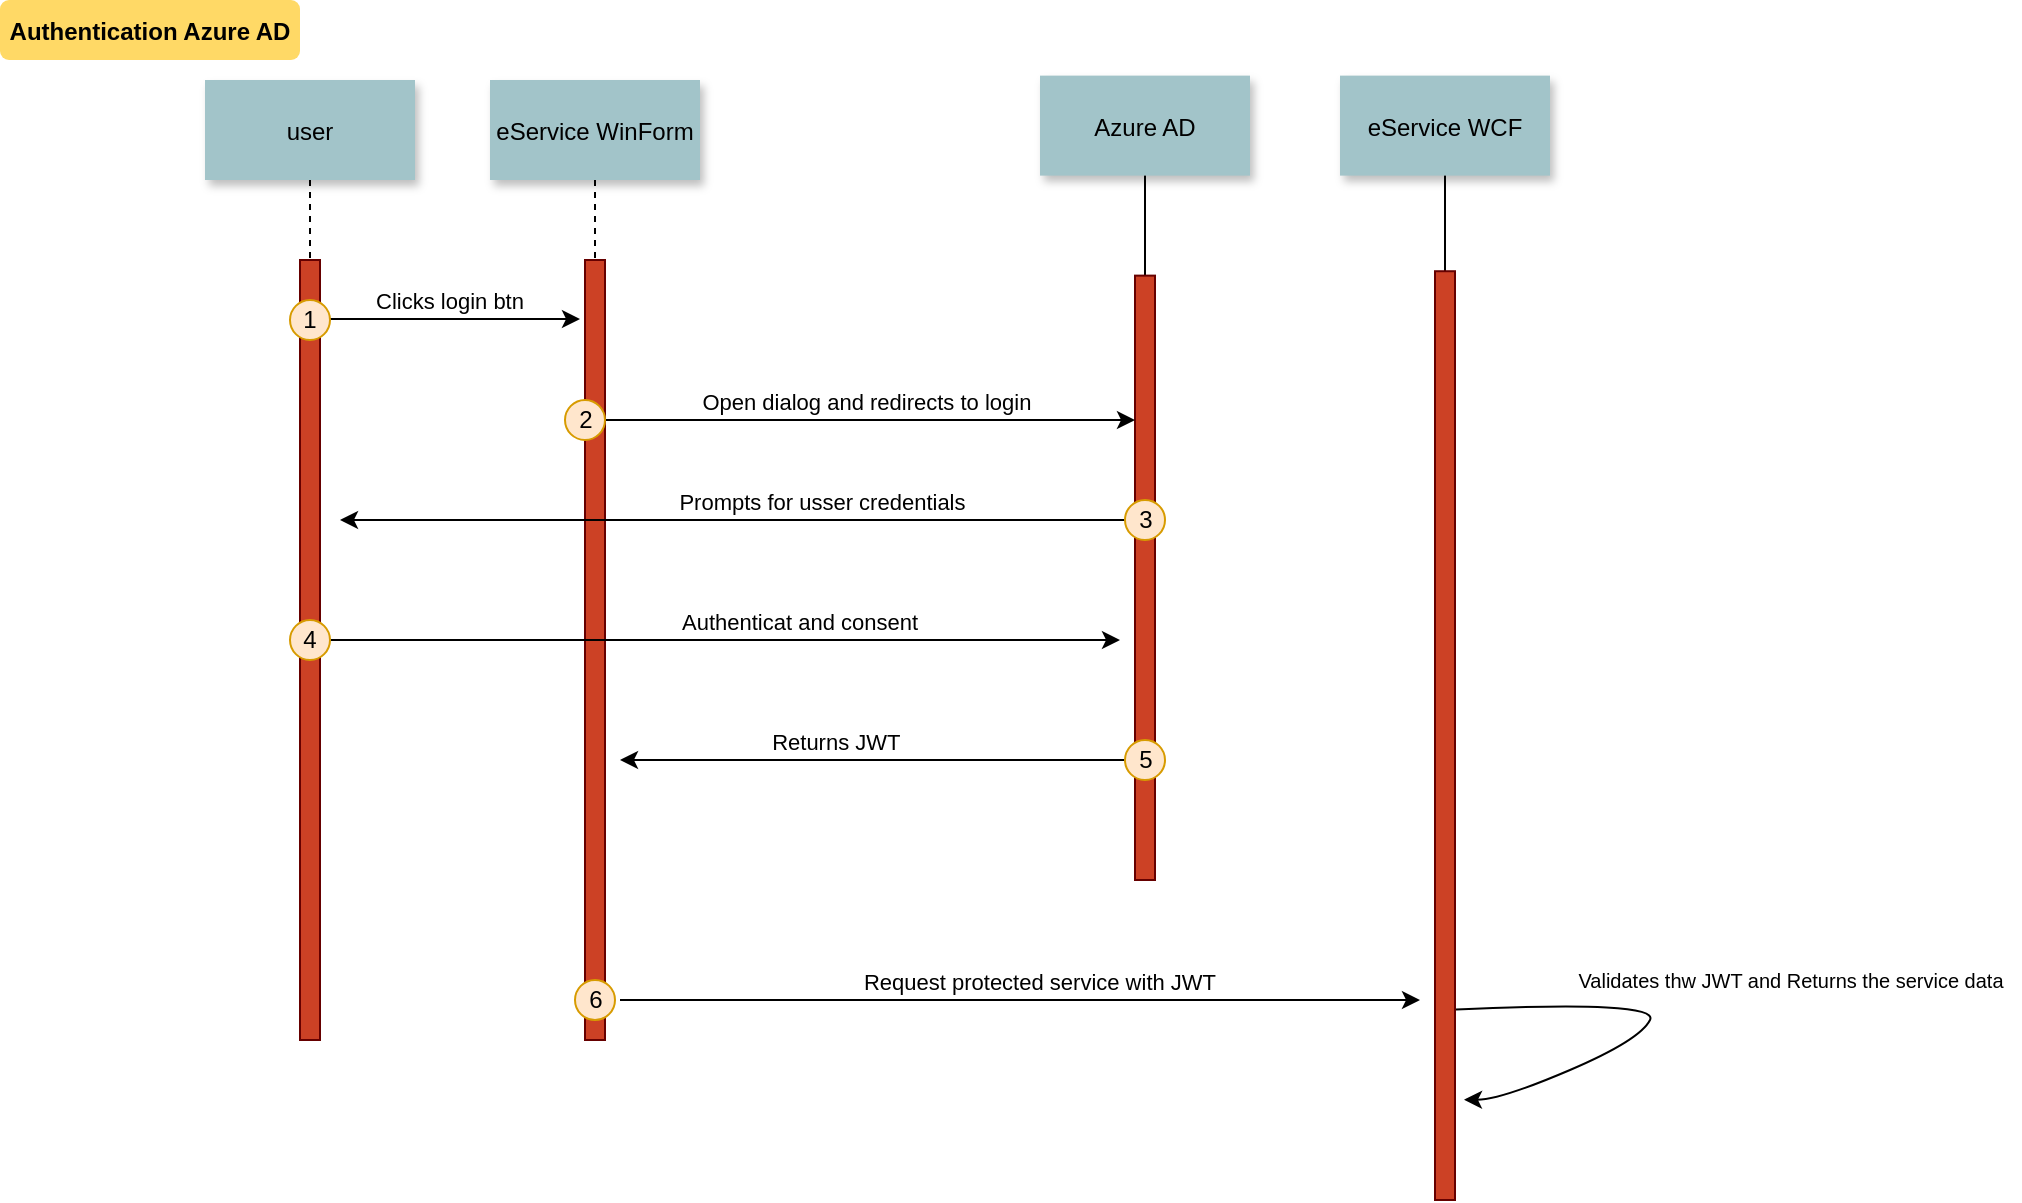 <mxfile version="12.4.2" type="device" pages="5"><diagram name="Page-1" id="9361dd3d-8414-5efd-6122-117bd74ce7a7"><mxGraphModel dx="1086" dy="816" grid="1" gridSize="10" guides="1" tooltips="1" connect="1" arrows="1" fold="1" page="0" pageScale="1.5" pageWidth="826" pageHeight="1169" background="#ffffff" math="0" shadow="0"><root><mxCell id="0"/><mxCell id="1" parent="0"/><mxCell id="2" value="" style="fillColor=#CC4125;strokeColor=#660000" parent="1" vertex="1"><mxGeometry x="200" y="150" width="10" height="390" as="geometry"/></mxCell><mxCell id="4" value="user" style="shadow=1;fillColor=#A2C4C9;strokeColor=none" parent="1" vertex="1"><mxGeometry x="152.5" y="60" width="105" height="50" as="geometry"/></mxCell><mxCell id="6" value="" style="fillColor=#CC4125;strokeColor=#660000" parent="1" vertex="1"><mxGeometry x="342.5" y="150" width="10" height="390" as="geometry"/></mxCell><mxCell id="7" value="eService WinForm" style="shadow=1;fillColor=#A2C4C9;strokeColor=none" parent="1" vertex="1"><mxGeometry x="295" y="60" width="105" height="50" as="geometry"/></mxCell><mxCell id="8" value="" style="edgeStyle=none;endArrow=none;dashed=1" parent="1" source="7" target="6" edge="1"><mxGeometry x="272.335" y="165" width="100" height="100" as="geometry"><mxPoint x="347.259" y="110" as="sourcePoint"/><mxPoint x="347.576" y="165" as="targetPoint"/></mxGeometry></mxCell><mxCell id="9" value="Clicks login btn" style="edgeStyle=none;verticalLabelPosition=top;verticalAlign=bottom" parent="1" edge="1"><mxGeometry x="220" y="92" width="100" height="100" as="geometry"><mxPoint x="210" y="179.5" as="sourcePoint"/><mxPoint x="340" y="179.5" as="targetPoint"/></mxGeometry></mxCell><mxCell id="15" value="Azure AD" style="shadow=1;fillColor=#A2C4C9;strokeColor=none" parent="1" vertex="1"><mxGeometry x="570.004" y="57.81" width="105" height="50" as="geometry"/></mxCell><mxCell id="16" value="" style="edgeStyle=none;endArrow=none" parent="1" source="15" target="17" edge="1"><mxGeometry x="544.763" y="267.81" width="100" height="100" as="geometry"><mxPoint x="622.263" y="217.81" as="sourcePoint"/><mxPoint x="622.263" y="237.81" as="targetPoint"/></mxGeometry></mxCell><mxCell id="17" value="" style="fillColor=#CC4125;strokeColor=#660000" parent="1" vertex="1"><mxGeometry x="617.5" y="157.81" width="10" height="302.19" as="geometry"/></mxCell><mxCell id="19" value="Open dialog and redirects to login " style="edgeStyle=elbowEdgeStyle;elbow=vertical;verticalLabelPosition=top;verticalAlign=bottom" parent="1" source="6" target="17" edge="1"><mxGeometry x="350" y="290" width="100" height="100" as="geometry"><mxPoint x="350" y="390" as="sourcePoint"/><mxPoint x="450" y="290" as="targetPoint"/><Array as="points"><mxPoint x="485" y="230"/></Array></mxGeometry></mxCell><mxCell id="33" value="" style="edgeStyle=elbowEdgeStyle;elbow=horizontal;endArrow=none;dashed=1" parent="1" source="4" target="2" edge="1"><mxGeometry x="230.0" y="310" width="100" height="100" as="geometry"><mxPoint x="230.0" y="410" as="sourcePoint"/><mxPoint x="330" y="310" as="targetPoint"/></mxGeometry></mxCell><mxCell id="43" value="Prompts for usser credentials" style="edgeStyle=elbowEdgeStyle;elbow=vertical;dashed=0;verticalLabelPosition=top;verticalAlign=bottom;align=right" parent="1" source="17" edge="1"><mxGeometry width="100" height="100" as="geometry"><mxPoint x="500" y="310" as="sourcePoint"/><mxPoint x="220" y="280" as="targetPoint"/><Array as="points"/><mxPoint x="116" as="offset"/></mxGeometry></mxCell><mxCell id="71" value="Authentication Azure AD" style="rounded=1;fontStyle=1;fillColor=#FFD966;strokeColor=none" parent="1" vertex="1"><mxGeometry x="50" y="20" width="150" height="30" as="geometry"/></mxCell><mxCell id="FuKfBd9sNvj88OTiVX8R-89" value="eService WCF" style="shadow=1;fillColor=#A2C4C9;strokeColor=none" parent="1" vertex="1"><mxGeometry x="720.004" y="57.81" width="105" height="50" as="geometry"/></mxCell><mxCell id="FuKfBd9sNvj88OTiVX8R-90" value="" style="edgeStyle=none;endArrow=none" parent="1" source="FuKfBd9sNvj88OTiVX8R-89" target="FuKfBd9sNvj88OTiVX8R-91" edge="1"><mxGeometry x="694.763" y="265.61" width="100" height="100" as="geometry"><mxPoint x="772.263" y="215.61" as="sourcePoint"/><mxPoint x="772.263" y="235.61" as="targetPoint"/></mxGeometry></mxCell><mxCell id="FuKfBd9sNvj88OTiVX8R-91" value="" style="fillColor=#CC4125;strokeColor=#660000" parent="1" vertex="1"><mxGeometry x="767.5" y="155.61" width="10" height="464.39" as="geometry"/></mxCell><mxCell id="FuKfBd9sNvj88OTiVX8R-93" value="Authenticat and consent" style="edgeStyle=none;verticalLabelPosition=top;verticalAlign=bottom" parent="1" edge="1"><mxGeometry width="100" height="100" as="geometry"><mxPoint x="210" y="340" as="sourcePoint"/><mxPoint x="610" y="340" as="targetPoint"/><mxPoint x="40" as="offset"/></mxGeometry></mxCell><mxCell id="FuKfBd9sNvj88OTiVX8R-94" value="Returns JWT" style="edgeStyle=elbowEdgeStyle;elbow=vertical;dashed=0;verticalLabelPosition=top;verticalAlign=bottom;align=right" parent="1" source="FuKfBd9sNvj88OTiVX8R-101" edge="1"><mxGeometry width="100" height="100" as="geometry"><mxPoint x="627.5" y="400" as="sourcePoint"/><mxPoint x="360" y="400" as="targetPoint"/><Array as="points"/><mxPoint x="16" as="offset"/></mxGeometry></mxCell><mxCell id="FuKfBd9sNvj88OTiVX8R-96" value="1" style="ellipse;whiteSpace=wrap;html=1;fillColor=#ffe6cc;strokeColor=#d79b00;" parent="1" vertex="1"><mxGeometry x="195" y="170" width="20" height="20" as="geometry"/></mxCell><mxCell id="FuKfBd9sNvj88OTiVX8R-98" value="2" style="ellipse;whiteSpace=wrap;html=1;fillColor=#ffe6cc;strokeColor=#d79b00;" parent="1" vertex="1"><mxGeometry x="332.5" y="220" width="20" height="20" as="geometry"/></mxCell><mxCell id="FuKfBd9sNvj88OTiVX8R-99" value="3" style="ellipse;whiteSpace=wrap;html=1;fillColor=#ffe6cc;strokeColor=#d79b00;" parent="1" vertex="1"><mxGeometry x="612.5" y="270" width="20" height="20" as="geometry"/></mxCell><mxCell id="FuKfBd9sNvj88OTiVX8R-100" value="4" style="ellipse;whiteSpace=wrap;html=1;fillColor=#ffe6cc;strokeColor=#d79b00;" parent="1" vertex="1"><mxGeometry x="195" y="330" width="20" height="20" as="geometry"/></mxCell><mxCell id="FuKfBd9sNvj88OTiVX8R-101" value="5" style="ellipse;whiteSpace=wrap;html=1;fillColor=#ffe6cc;strokeColor=#d79b00;" parent="1" vertex="1"><mxGeometry x="612.5" y="390" width="20" height="20" as="geometry"/></mxCell><mxCell id="FuKfBd9sNvj88OTiVX8R-103" value="Request protected service with JWT" style="edgeStyle=none;verticalLabelPosition=top;verticalAlign=bottom" parent="1" edge="1"><mxGeometry width="100" height="100" as="geometry"><mxPoint x="360" y="520" as="sourcePoint"/><mxPoint x="760" y="520" as="targetPoint"/><mxPoint x="10" as="offset"/></mxGeometry></mxCell><mxCell id="FuKfBd9sNvj88OTiVX8R-104" value="6" style="ellipse;whiteSpace=wrap;html=1;fillColor=#ffe6cc;strokeColor=#d79b00;" parent="1" vertex="1"><mxGeometry x="337.5" y="510" width="20" height="20" as="geometry"/></mxCell><mxCell id="Hyo9OjPMsN48pHjsdMp_-71" value="" style="curved=1;endArrow=classic;html=1;entryX=1.45;entryY=0.892;entryDx=0;entryDy=0;entryPerimeter=0;exitX=1.05;exitY=0.795;exitDx=0;exitDy=0;exitPerimeter=0;" parent="1" source="FuKfBd9sNvj88OTiVX8R-91" target="FuKfBd9sNvj88OTiVX8R-91" edge="1"><mxGeometry width="50" height="50" relative="1" as="geometry"><mxPoint x="820" y="430" as="sourcePoint"/><mxPoint x="800" y="480" as="targetPoint"/><Array as="points"><mxPoint x="880" y="520"/><mxPoint x="870" y="540"/><mxPoint x="800" y="570"/></Array></mxGeometry></mxCell><mxCell id="Hyo9OjPMsN48pHjsdMp_-72" value="Validates thw JWT and Returns the service data" style="text;html=1;align=center;verticalAlign=middle;resizable=0;points=[];;autosize=1;fontSize=10;" parent="1" vertex="1"><mxGeometry x="830" y="500" width="230" height="20" as="geometry"/></mxCell></root></mxGraphModel></diagram><diagram id="MNCTpcxXxD2Oq_zzwM3A" name="Offline"><mxGraphModel dx="1086" dy="816" grid="1" gridSize="10" guides="1" tooltips="1" connect="1" arrows="1" fold="1" page="1" pageScale="1" pageWidth="850" pageHeight="1100" math="0" shadow="0"><root><mxCell id="1dHyp4B-4BdCferVSFUg-0"/><mxCell id="1dHyp4B-4BdCferVSFUg-1" parent="1dHyp4B-4BdCferVSFUg-0"/><mxCell id="RF3yQQnfj5Xc2kM60Ahy-0" value="" style="fillColor=#CC4125;strokeColor=#660000" parent="1dHyp4B-4BdCferVSFUg-1" vertex="1"><mxGeometry x="87.5" y="290.01" width="10" height="459.99" as="geometry"/></mxCell><mxCell id="RF3yQQnfj5Xc2kM60Ahy-1" value="user" style="shadow=1;fillColor=#A2C4C9;strokeColor=none" parent="1dHyp4B-4BdCferVSFUg-1" vertex="1"><mxGeometry x="40" y="200.01" width="105" height="50" as="geometry"/></mxCell><mxCell id="RF3yQQnfj5Xc2kM60Ahy-2" value="" style="fillColor=#CC4125;strokeColor=#660000" parent="1dHyp4B-4BdCferVSFUg-1" vertex="1"><mxGeometry x="547.5" y="291.1" width="10" height="468.9" as="geometry"/></mxCell><mxCell id="RF3yQQnfj5Xc2kM60Ahy-3" value="eService WinForm" style="shadow=1;fillColor=#A2C4C9;strokeColor=none" parent="1dHyp4B-4BdCferVSFUg-1" vertex="1"><mxGeometry x="500" y="201.1" width="105" height="50" as="geometry"/></mxCell><mxCell id="RF3yQQnfj5Xc2kM60Ahy-4" value="" style="edgeStyle=none;endArrow=none;dashed=1" parent="1dHyp4B-4BdCferVSFUg-1" source="RF3yQQnfj5Xc2kM60Ahy-3" target="RF3yQQnfj5Xc2kM60Ahy-2" edge="1"><mxGeometry x="477.335" y="306.1" width="100" height="100" as="geometry"><mxPoint x="552.259" y="251.1" as="sourcePoint"/><mxPoint x="552.576" y="306.1" as="targetPoint"/></mxGeometry></mxCell><mxCell id="RF3yQQnfj5Xc2kM60Ahy-5" value="Login with domain user" style="edgeStyle=none;verticalLabelPosition=top;verticalAlign=bottom;entryX=0.5;entryY=0.028;entryDx=0;entryDy=0;entryPerimeter=0;" parent="1dHyp4B-4BdCferVSFUg-1" target="RF3yQQnfj5Xc2kM60Ahy-29" edge="1"><mxGeometry x="107.5" y="232.01" width="100" height="100" as="geometry"><mxPoint x="97.5" y="319.51" as="sourcePoint"/><mxPoint x="227.5" y="319.51" as="targetPoint"/></mxGeometry></mxCell><mxCell id="RF3yQQnfj5Xc2kM60Ahy-6" value="Azure AD" style="shadow=1;fillColor=#A2C4C9;strokeColor=none" parent="1dHyp4B-4BdCferVSFUg-1" vertex="1"><mxGeometry x="860.004" y="201.11" width="105" height="50" as="geometry"/></mxCell><mxCell id="RF3yQQnfj5Xc2kM60Ahy-7" value="" style="edgeStyle=none;endArrow=none" parent="1dHyp4B-4BdCferVSFUg-1" source="RF3yQQnfj5Xc2kM60Ahy-6" target="RF3yQQnfj5Xc2kM60Ahy-8" edge="1"><mxGeometry x="834.763" y="411.11" width="100" height="100" as="geometry"><mxPoint x="912.263" y="361.11" as="sourcePoint"/><mxPoint x="912.263" y="381.11" as="targetPoint"/></mxGeometry></mxCell><mxCell id="RF3yQQnfj5Xc2kM60Ahy-8" value="" style="fillColor=#CC4125;strokeColor=#660000" parent="1dHyp4B-4BdCferVSFUg-1" vertex="1"><mxGeometry x="907.5" y="301.11" width="10" height="302.19" as="geometry"/></mxCell><mxCell id="RF3yQQnfj5Xc2kM60Ahy-10" value="" style="edgeStyle=elbowEdgeStyle;elbow=horizontal;endArrow=none;dashed=1" parent="1dHyp4B-4BdCferVSFUg-1" source="RF3yQQnfj5Xc2kM60Ahy-1" target="RF3yQQnfj5Xc2kM60Ahy-0" edge="1"><mxGeometry x="117.5" y="450.01" width="100" height="100" as="geometry"><mxPoint x="117.5" y="550.01" as="sourcePoint"/><mxPoint x="217.5" y="450.01" as="targetPoint"/></mxGeometry></mxCell><mxCell id="RF3yQQnfj5Xc2kM60Ahy-12" value="Authentication Azure AD" style="rounded=1;fontStyle=1;fillColor=#FFD966;strokeColor=none" parent="1dHyp4B-4BdCferVSFUg-1" vertex="1"><mxGeometry x="370" y="90" width="150" height="30" as="geometry"/></mxCell><mxCell id="RF3yQQnfj5Xc2kM60Ahy-13" value="eService WCF" style="shadow=1;fillColor=#A2C4C9;strokeColor=none" parent="1dHyp4B-4BdCferVSFUg-1" vertex="1"><mxGeometry x="686.504" y="200.01" width="105" height="50" as="geometry"/></mxCell><mxCell id="RF3yQQnfj5Xc2kM60Ahy-14" value="" style="edgeStyle=none;endArrow=none" parent="1dHyp4B-4BdCferVSFUg-1" source="RF3yQQnfj5Xc2kM60Ahy-13" target="RF3yQQnfj5Xc2kM60Ahy-15" edge="1"><mxGeometry x="661.263" y="407.81" width="100" height="100" as="geometry"><mxPoint x="738.763" y="357.81" as="sourcePoint"/><mxPoint x="738.763" y="377.81" as="targetPoint"/></mxGeometry></mxCell><mxCell id="RF3yQQnfj5Xc2kM60Ahy-15" value="" style="fillColor=#CC4125;strokeColor=#660000" parent="1dHyp4B-4BdCferVSFUg-1" vertex="1"><mxGeometry x="734" y="297.81" width="10" height="462.19" as="geometry"/></mxCell><mxCell id="RF3yQQnfj5Xc2kM60Ahy-16" value="Open " style="edgeStyle=none;verticalLabelPosition=top;verticalAlign=bottom;" parent="1dHyp4B-4BdCferVSFUg-1" edge="1"><mxGeometry x="-112.5" y="109.51" width="100" height="100" as="geometry"><mxPoint x="97.5" y="449.51" as="sourcePoint"/><mxPoint x="540" y="450" as="targetPoint"/><mxPoint x="40" as="offset"/></mxGeometry></mxCell><mxCell id="RF3yQQnfj5Xc2kM60Ahy-17" value="Authenticated" style="edgeStyle=elbowEdgeStyle;elbow=vertical;dashed=0;verticalLabelPosition=top;verticalAlign=bottom;align=right;exitX=0.05;exitY=0.976;exitDx=0;exitDy=0;exitPerimeter=0;" parent="1dHyp4B-4BdCferVSFUg-1" source="RF3yQQnfj5Xc2kM60Ahy-8" target="RF3yQQnfj5Xc2kM60Ahy-15" edge="1"><mxGeometry x="20" y="340.1" width="100" height="100" as="geometry"><mxPoint x="632.501" y="740" as="sourcePoint"/><mxPoint x="380" y="740.1" as="targetPoint"/><Array as="points"/><mxPoint x="16" as="offset"/></mxGeometry></mxCell><mxCell id="RF3yQQnfj5Xc2kM60Ahy-23" value="Call WCF Service" style="edgeStyle=none;verticalLabelPosition=top;verticalAlign=bottom;entryX=0.1;entryY=0.567;entryDx=0;entryDy=0;entryPerimeter=0;" parent="1dHyp4B-4BdCferVSFUg-1" target="RF3yQQnfj5Xc2kM60Ahy-15" edge="1"><mxGeometry x="197.5" y="40" width="100" height="100" as="geometry"><mxPoint x="557.5" y="560" as="sourcePoint"/><mxPoint x="720" y="560" as="targetPoint"/><mxPoint x="10" as="offset"/></mxGeometry></mxCell><mxCell id="RF3yQQnfj5Xc2kM60Ahy-28" value="Domain Computer&#10;(Win 10) " style="shadow=1;fillColor=#A2C4C9;strokeColor=none" parent="1dHyp4B-4BdCferVSFUg-1" vertex="1"><mxGeometry x="207.5" y="201.11" width="105" height="50" as="geometry"/></mxCell><mxCell id="RF3yQQnfj5Xc2kM60Ahy-29" value="" style="fillColor=#CC4125;strokeColor=#660000" parent="1dHyp4B-4BdCferVSFUg-1" vertex="1"><mxGeometry x="257.5" y="310.01" width="10" height="439.99" as="geometry"/></mxCell><mxCell id="RF3yQQnfj5Xc2kM60Ahy-30" value="" style="edgeStyle=none;endArrow=none;dashed=1;exitX=0.5;exitY=1;exitDx=0;exitDy=0;entryX=0.25;entryY=0;entryDx=0;entryDy=0;" parent="1dHyp4B-4BdCferVSFUg-1" source="RF3yQQnfj5Xc2kM60Ahy-28" target="RF3yQQnfj5Xc2kM60Ahy-29" edge="1"><mxGeometry x="394.835" y="316.11" width="100" height="100" as="geometry"><mxPoint x="367.5" y="261.01" as="sourcePoint"/><mxPoint x="470" y="301.11" as="targetPoint"/></mxGeometry></mxCell><mxCell id="RF3yQQnfj5Xc2kM60Ahy-32" value="" style="endArrow=none;html=1;entryX=0.44;entryY=1;entryDx=0;entryDy=0;entryPerimeter=0;exitX=0.75;exitY=0;exitDx=0;exitDy=0;" parent="1dHyp4B-4BdCferVSFUg-1" source="RF3yQQnfj5Xc2kM60Ahy-28" target="RF3yQQnfj5Xc2kM60Ahy-12" edge="1"><mxGeometry width="50" height="50" relative="1" as="geometry"><mxPoint x="360" y="230" as="sourcePoint"/><mxPoint x="410" y="180" as="targetPoint"/></mxGeometry></mxCell><mxCell id="RF3yQQnfj5Xc2kM60Ahy-34" value="&lt;font color=&quot;#ff0000&quot; size=&quot;1&quot;&gt;&lt;b style=&quot;font-size: 22px&quot;&gt;X&lt;/b&gt;&lt;/font&gt;" style="text;html=1;align=center;verticalAlign=middle;resizable=0;points=[];;labelBackgroundColor=#ffffff;" parent="RF3yQQnfj5Xc2kM60Ahy-32" vertex="1" connectable="0"><mxGeometry x="0.28" relative="1" as="geometry"><mxPoint as="offset"/></mxGeometry></mxCell><mxCell id="RF3yQQnfj5Xc2kM60Ahy-35" value="" style="curved=1;endArrow=classic;html=1;entryX=1.45;entryY=0.892;entryDx=0;entryDy=0;entryPerimeter=0;exitX=1.05;exitY=0.795;exitDx=0;exitDy=0;exitPerimeter=0;" parent="1dHyp4B-4BdCferVSFUg-1" edge="1"><mxGeometry width="50" height="50" relative="1" as="geometry"><mxPoint x="264" y="335.9" as="sourcePoint"/><mxPoint x="268" y="380.946" as="targetPoint"/><Array as="points"><mxPoint x="366" y="331.1"/><mxPoint x="356" y="351.1"/><mxPoint x="286" y="381.1"/></Array></mxGeometry></mxCell><mxCell id="RF3yQQnfj5Xc2kM60Ahy-36" value="Authenticate wth cache" style="text;html=1;align=center;verticalAlign=middle;resizable=0;points=[];;labelBackgroundColor=#ffffff;" parent="RF3yQQnfj5Xc2kM60Ahy-35" vertex="1" connectable="0"><mxGeometry x="0.335" y="-1" relative="1" as="geometry"><mxPoint as="offset"/></mxGeometry></mxCell><mxCell id="RF3yQQnfj5Xc2kM60Ahy-37" value="Authenticated" style="edgeStyle=elbowEdgeStyle;elbow=vertical;dashed=0;verticalLabelPosition=top;verticalAlign=bottom;align=right" parent="1dHyp4B-4BdCferVSFUg-1" edge="1"><mxGeometry width="100" height="100" as="geometry"><mxPoint x="250" y="390" as="sourcePoint"/><mxPoint x="97.5" y="390" as="targetPoint"/><Array as="points"/><mxPoint x="46" as="offset"/></mxGeometry></mxCell><mxCell id="RF3yQQnfj5Xc2kM60Ahy-38" value="Windows Integreted Authentication" style="edgeStyle=elbowEdgeStyle;elbow=vertical;dashed=0;verticalLabelPosition=top;verticalAlign=bottom;align=right;" parent="1dHyp4B-4BdCferVSFUg-1" source="RF3yQQnfj5Xc2kM60Ahy-2" edge="1"><mxGeometry x="200" y="88.4" width="100" height="100" as="geometry"><mxPoint x="527.5" y="478" as="sourcePoint"/><mxPoint x="267.5" y="478" as="targetPoint"/><Array as="points"/><mxPoint x="46" as="offset"/></mxGeometry></mxCell><mxCell id="RF3yQQnfj5Xc2kM60Ahy-39" value="Authenticated" style="edgeStyle=elbowEdgeStyle;elbow=vertical;dashed=0;verticalLabelPosition=top;verticalAlign=bottom;align=right" parent="1dHyp4B-4BdCferVSFUg-1" edge="1"><mxGeometry x="20" y="116" width="100" height="100" as="geometry"><mxPoint x="270" y="506" as="sourcePoint"/><mxPoint x="547.5" y="506" as="targetPoint"/><Array as="points"/><mxPoint x="46" as="offset"/></mxGeometry></mxCell><mxCell id="RF3yQQnfj5Xc2kM60Ahy-41" value="Send Job to Server" style="edgeStyle=elbowEdgeStyle;elbow=vertical;dashed=0;verticalLabelPosition=top;verticalAlign=bottom;align=right" parent="1dHyp4B-4BdCferVSFUg-1" edge="1"><mxGeometry x="-152.5" y="150.6" width="100" height="100" as="geometry"><mxPoint x="97.5" y="540.6" as="sourcePoint"/><mxPoint x="540" y="541" as="targetPoint"/><Array as="points"/><mxPoint x="46" as="offset"/></mxGeometry></mxCell><mxCell id="RF3yQQnfj5Xc2kM60Ahy-42" value="(What can we pass to WCF&lt;br&gt;&amp;nbsp;for authentication?)" style="text;html=1;resizable=0;autosize=1;align=center;verticalAlign=middle;points=[];fillColor=none;strokeColor=none;rounded=0;" parent="1dHyp4B-4BdCferVSFUg-1" vertex="1"><mxGeometry x="557.5" y="573.3" width="160" height="30" as="geometry"/></mxCell><mxCell id="RF3yQQnfj5Xc2kM60Ahy-43" value="Call WCF Service" style="edgeStyle=none;verticalLabelPosition=top;verticalAlign=bottom;entryX=-0.35;entryY=0.896;entryDx=0;entryDy=0;entryPerimeter=0;" parent="1dHyp4B-4BdCferVSFUg-1" target="RF3yQQnfj5Xc2kM60Ahy-8" edge="1"><mxGeometry x="207.5" y="50" width="100" height="100" as="geometry"><mxPoint x="750" y="572" as="sourcePoint"/><mxPoint x="745" y="571.119" as="targetPoint"/><mxPoint x="10" as="offset"/></mxGeometry></mxCell><mxCell id="RF3yQQnfj5Xc2kM60Ahy-44" value="" style="curved=1;endArrow=classic;html=1;entryX=1.45;entryY=0.892;entryDx=0;entryDy=0;entryPerimeter=0;exitX=1.05;exitY=0.795;exitDx=0;exitDy=0;exitPerimeter=0;" parent="1dHyp4B-4BdCferVSFUg-1" edge="1"><mxGeometry width="50" height="50" relative="1" as="geometry"><mxPoint x="744" y="634.81" as="sourcePoint"/><mxPoint x="748" y="679.856" as="targetPoint"/><Array as="points"><mxPoint x="846" y="630.01"/><mxPoint x="836" y="650.01"/><mxPoint x="766" y="680.01"/></Array></mxGeometry></mxCell><mxCell id="RF3yQQnfj5Xc2kM60Ahy-45" value="Execute Service" style="text;html=1;align=center;verticalAlign=middle;resizable=0;points=[];;labelBackgroundColor=#ffffff;" parent="RF3yQQnfj5Xc2kM60Ahy-44" vertex="1" connectable="0"><mxGeometry x="0.335" y="-1" relative="1" as="geometry"><mxPoint as="offset"/></mxGeometry></mxCell><mxCell id="RF3yQQnfj5Xc2kM60Ahy-46" value="Return" style="edgeStyle=elbowEdgeStyle;elbow=vertical;dashed=0;verticalLabelPosition=top;verticalAlign=bottom;align=right;exitX=0.05;exitY=0.976;exitDx=0;exitDy=0;exitPerimeter=0;" parent="1dHyp4B-4BdCferVSFUg-1" edge="1"><mxGeometry x="-154" y="464.1" width="100" height="100" as="geometry"><mxPoint x="734" y="720" as="sourcePoint"/><mxPoint x="560" y="720" as="targetPoint"/><Array as="points"/><mxPoint x="16" as="offset"/></mxGeometry></mxCell><mxCell id="RF3yQQnfj5Xc2kM60Ahy-47" value="Return" style="edgeStyle=elbowEdgeStyle;elbow=vertical;dashed=0;verticalLabelPosition=top;verticalAlign=bottom;align=right;exitX=-0.05;exitY=0.934;exitDx=0;exitDy=0;exitPerimeter=0;" parent="1dHyp4B-4BdCferVSFUg-1" source="RF3yQQnfj5Xc2kM60Ahy-2" edge="1"><mxGeometry x="-144" y="474.1" width="100" height="100" as="geometry"><mxPoint x="744" y="730" as="sourcePoint"/><mxPoint x="100" y="720" as="targetPoint"/><Array as="points"/><mxPoint x="16" as="offset"/></mxGeometry></mxCell></root></mxGraphModel></diagram><diagram name="Offline 2" id="S7qTI41BJIKXuyr7kbKA"><mxGraphModel dx="1086" dy="816" grid="1" gridSize="10" guides="1" tooltips="1" connect="1" arrows="1" fold="1" page="1" pageScale="1" pageWidth="850" pageHeight="1100" math="0" shadow="0"><root><mxCell id="VFv4N6ysqPtMMddlzYDH-0"/><mxCell id="VFv4N6ysqPtMMddlzYDH-1" parent="VFv4N6ysqPtMMddlzYDH-0"/><mxCell id="VFv4N6ysqPtMMddlzYDH-2" value="" style="fillColor=#CC4125;strokeColor=#660000" vertex="1" parent="VFv4N6ysqPtMMddlzYDH-1"><mxGeometry x="87.5" y="290.01" width="10" height="459.99" as="geometry"/></mxCell><mxCell id="VFv4N6ysqPtMMddlzYDH-3" value="user" style="shadow=1;fillColor=#A2C4C9;strokeColor=none" vertex="1" parent="VFv4N6ysqPtMMddlzYDH-1"><mxGeometry x="40" y="200.01" width="105" height="50" as="geometry"/></mxCell><mxCell id="VFv4N6ysqPtMMddlzYDH-4" value="" style="fillColor=#CC4125;strokeColor=#660000" vertex="1" parent="VFv4N6ysqPtMMddlzYDH-1"><mxGeometry x="547.5" y="291.1" width="10" height="468.9" as="geometry"/></mxCell><mxCell id="VFv4N6ysqPtMMddlzYDH-5" value="eService WinForm" style="shadow=1;fillColor=#A2C4C9;strokeColor=none" vertex="1" parent="VFv4N6ysqPtMMddlzYDH-1"><mxGeometry x="500" y="201.1" width="105" height="50" as="geometry"/></mxCell><mxCell id="VFv4N6ysqPtMMddlzYDH-6" value="" style="edgeStyle=none;endArrow=none;dashed=1" edge="1" parent="VFv4N6ysqPtMMddlzYDH-1" source="VFv4N6ysqPtMMddlzYDH-5" target="VFv4N6ysqPtMMddlzYDH-4"><mxGeometry x="477.335" y="306.1" width="100" height="100" as="geometry"><mxPoint x="552.259" y="251.1" as="sourcePoint"/><mxPoint x="552.576" y="306.1" as="targetPoint"/></mxGeometry></mxCell><mxCell id="VFv4N6ysqPtMMddlzYDH-7" value="Login with domain user" style="edgeStyle=none;verticalLabelPosition=top;verticalAlign=bottom;entryX=0.5;entryY=0.028;entryDx=0;entryDy=0;entryPerimeter=0;" edge="1" parent="VFv4N6ysqPtMMddlzYDH-1" target="VFv4N6ysqPtMMddlzYDH-20"><mxGeometry x="107.5" y="232.01" width="100" height="100" as="geometry"><mxPoint x="97.5" y="319.51" as="sourcePoint"/><mxPoint x="227.5" y="319.51" as="targetPoint"/></mxGeometry></mxCell><mxCell id="VFv4N6ysqPtMMddlzYDH-11" value="" style="edgeStyle=elbowEdgeStyle;elbow=horizontal;endArrow=none;dashed=1" edge="1" parent="VFv4N6ysqPtMMddlzYDH-1" source="VFv4N6ysqPtMMddlzYDH-3" target="VFv4N6ysqPtMMddlzYDH-2"><mxGeometry x="117.5" y="450.01" width="100" height="100" as="geometry"><mxPoint x="117.5" y="550.01" as="sourcePoint"/><mxPoint x="217.5" y="450.01" as="targetPoint"/></mxGeometry></mxCell><mxCell id="VFv4N6ysqPtMMddlzYDH-12" value="Authentication Azure AD" style="rounded=1;fontStyle=1;fillColor=#FFD966;strokeColor=none" vertex="1" parent="VFv4N6ysqPtMMddlzYDH-1"><mxGeometry x="370" y="90" width="150" height="30" as="geometry"/></mxCell><mxCell id="VFv4N6ysqPtMMddlzYDH-13" value="eService WCF" style="shadow=1;fillColor=#A2C4C9;strokeColor=none" vertex="1" parent="VFv4N6ysqPtMMddlzYDH-1"><mxGeometry x="686.504" y="200.01" width="105" height="50" as="geometry"/></mxCell><mxCell id="VFv4N6ysqPtMMddlzYDH-14" value="" style="edgeStyle=none;endArrow=none" edge="1" parent="VFv4N6ysqPtMMddlzYDH-1" source="VFv4N6ysqPtMMddlzYDH-13" target="VFv4N6ysqPtMMddlzYDH-15"><mxGeometry x="661.263" y="407.81" width="100" height="100" as="geometry"><mxPoint x="738.763" y="357.81" as="sourcePoint"/><mxPoint x="738.763" y="377.81" as="targetPoint"/></mxGeometry></mxCell><mxCell id="VFv4N6ysqPtMMddlzYDH-15" value="" style="fillColor=#CC4125;strokeColor=#660000" vertex="1" parent="VFv4N6ysqPtMMddlzYDH-1"><mxGeometry x="734" y="297.81" width="10" height="462.19" as="geometry"/></mxCell><mxCell id="VFv4N6ysqPtMMddlzYDH-16" value="Open " style="edgeStyle=none;verticalLabelPosition=top;verticalAlign=bottom;" edge="1" parent="VFv4N6ysqPtMMddlzYDH-1"><mxGeometry x="-112.5" y="109.51" width="100" height="100" as="geometry"><mxPoint x="97.5" y="449.51" as="sourcePoint"/><mxPoint x="540" y="450" as="targetPoint"/><mxPoint x="40" as="offset"/></mxGeometry></mxCell><mxCell id="VFv4N6ysqPtMMddlzYDH-18" value="Call WCF Service" style="edgeStyle=none;verticalLabelPosition=top;verticalAlign=bottom;entryX=0.1;entryY=0.567;entryDx=0;entryDy=0;entryPerimeter=0;" edge="1" parent="VFv4N6ysqPtMMddlzYDH-1" target="VFv4N6ysqPtMMddlzYDH-15"><mxGeometry x="197.5" y="40" width="100" height="100" as="geometry"><mxPoint x="557.5" y="560" as="sourcePoint"/><mxPoint x="720" y="560" as="targetPoint"/><mxPoint x="10" as="offset"/></mxGeometry></mxCell><mxCell id="VFv4N6ysqPtMMddlzYDH-19" value="Domain Computer&#10;(Win 10) " style="shadow=1;fillColor=#A2C4C9;strokeColor=none" vertex="1" parent="VFv4N6ysqPtMMddlzYDH-1"><mxGeometry x="207.5" y="201.11" width="105" height="50" as="geometry"/></mxCell><mxCell id="VFv4N6ysqPtMMddlzYDH-20" value="" style="fillColor=#CC4125;strokeColor=#660000" vertex="1" parent="VFv4N6ysqPtMMddlzYDH-1"><mxGeometry x="257.5" y="310.01" width="10" height="439.99" as="geometry"/></mxCell><mxCell id="VFv4N6ysqPtMMddlzYDH-21" value="" style="edgeStyle=none;endArrow=none;dashed=1;exitX=0.5;exitY=1;exitDx=0;exitDy=0;entryX=0.25;entryY=0;entryDx=0;entryDy=0;" edge="1" parent="VFv4N6ysqPtMMddlzYDH-1" source="VFv4N6ysqPtMMddlzYDH-19" target="VFv4N6ysqPtMMddlzYDH-20"><mxGeometry x="394.835" y="316.11" width="100" height="100" as="geometry"><mxPoint x="367.5" y="261.01" as="sourcePoint"/><mxPoint x="470" y="301.11" as="targetPoint"/></mxGeometry></mxCell><mxCell id="VFv4N6ysqPtMMddlzYDH-22" value="" style="endArrow=none;html=1;entryX=0.44;entryY=1;entryDx=0;entryDy=0;entryPerimeter=0;exitX=0.75;exitY=0;exitDx=0;exitDy=0;" edge="1" parent="VFv4N6ysqPtMMddlzYDH-1" source="VFv4N6ysqPtMMddlzYDH-19" target="VFv4N6ysqPtMMddlzYDH-12"><mxGeometry width="50" height="50" relative="1" as="geometry"><mxPoint x="360" y="230" as="sourcePoint"/><mxPoint x="410" y="180" as="targetPoint"/></mxGeometry></mxCell><mxCell id="VFv4N6ysqPtMMddlzYDH-23" value="&lt;font color=&quot;#ff0000&quot; size=&quot;1&quot;&gt;&lt;b style=&quot;font-size: 22px&quot;&gt;X&lt;/b&gt;&lt;/font&gt;" style="text;html=1;align=center;verticalAlign=middle;resizable=0;points=[];;labelBackgroundColor=#ffffff;" vertex="1" connectable="0" parent="VFv4N6ysqPtMMddlzYDH-22"><mxGeometry x="0.28" relative="1" as="geometry"><mxPoint as="offset"/></mxGeometry></mxCell><mxCell id="VFv4N6ysqPtMMddlzYDH-24" value="" style="curved=1;endArrow=classic;html=1;entryX=1.45;entryY=0.892;entryDx=0;entryDy=0;entryPerimeter=0;exitX=1.05;exitY=0.795;exitDx=0;exitDy=0;exitPerimeter=0;" edge="1" parent="VFv4N6ysqPtMMddlzYDH-1"><mxGeometry width="50" height="50" relative="1" as="geometry"><mxPoint x="264" y="335.9" as="sourcePoint"/><mxPoint x="268" y="380.946" as="targetPoint"/><Array as="points"><mxPoint x="366" y="331.1"/><mxPoint x="356" y="351.1"/><mxPoint x="286" y="381.1"/></Array></mxGeometry></mxCell><mxCell id="VFv4N6ysqPtMMddlzYDH-25" value="Authenticate wth cache" style="text;html=1;align=center;verticalAlign=middle;resizable=0;points=[];;labelBackgroundColor=#ffffff;" vertex="1" connectable="0" parent="VFv4N6ysqPtMMddlzYDH-24"><mxGeometry x="0.335" y="-1" relative="1" as="geometry"><mxPoint as="offset"/></mxGeometry></mxCell><mxCell id="VFv4N6ysqPtMMddlzYDH-26" value="Authenticated" style="edgeStyle=elbowEdgeStyle;elbow=vertical;dashed=0;verticalLabelPosition=top;verticalAlign=bottom;align=right" edge="1" parent="VFv4N6ysqPtMMddlzYDH-1"><mxGeometry width="100" height="100" as="geometry"><mxPoint x="250" y="390" as="sourcePoint"/><mxPoint x="97.5" y="390" as="targetPoint"/><Array as="points"/><mxPoint x="46" as="offset"/></mxGeometry></mxCell><mxCell id="VFv4N6ysqPtMMddlzYDH-27" value="Windows Integreted Authentication" style="edgeStyle=elbowEdgeStyle;elbow=vertical;dashed=0;verticalLabelPosition=top;verticalAlign=bottom;align=right;" edge="1" parent="VFv4N6ysqPtMMddlzYDH-1" source="VFv4N6ysqPtMMddlzYDH-4"><mxGeometry x="200" y="88.4" width="100" height="100" as="geometry"><mxPoint x="527.5" y="478" as="sourcePoint"/><mxPoint x="267.5" y="478" as="targetPoint"/><Array as="points"/><mxPoint x="46" as="offset"/></mxGeometry></mxCell><mxCell id="VFv4N6ysqPtMMddlzYDH-28" value="Authenticated" style="edgeStyle=elbowEdgeStyle;elbow=vertical;dashed=0;verticalLabelPosition=top;verticalAlign=bottom;align=right" edge="1" parent="VFv4N6ysqPtMMddlzYDH-1"><mxGeometry x="20" y="116" width="100" height="100" as="geometry"><mxPoint x="270" y="506" as="sourcePoint"/><mxPoint x="547.5" y="506" as="targetPoint"/><Array as="points"/><mxPoint x="46" as="offset"/></mxGeometry></mxCell><mxCell id="VFv4N6ysqPtMMddlzYDH-29" value="Send Job to Server" style="edgeStyle=elbowEdgeStyle;elbow=vertical;dashed=0;verticalLabelPosition=top;verticalAlign=bottom;align=right" edge="1" parent="VFv4N6ysqPtMMddlzYDH-1"><mxGeometry x="-152.5" y="150.6" width="100" height="100" as="geometry"><mxPoint x="97.5" y="540.6" as="sourcePoint"/><mxPoint x="540" y="541" as="targetPoint"/><Array as="points"/><mxPoint x="46" as="offset"/></mxGeometry></mxCell><mxCell id="VFv4N6ysqPtMMddlzYDH-35" value="Return" style="edgeStyle=elbowEdgeStyle;elbow=vertical;dashed=0;verticalLabelPosition=top;verticalAlign=bottom;align=right;exitX=-0.05;exitY=0.934;exitDx=0;exitDy=0;exitPerimeter=0;" edge="1" parent="VFv4N6ysqPtMMddlzYDH-1" source="VFv4N6ysqPtMMddlzYDH-4"><mxGeometry x="-144" y="474.1" width="100" height="100" as="geometry"><mxPoint x="744" y="730" as="sourcePoint"/><mxPoint x="100" y="720" as="targetPoint"/><Array as="points"/><mxPoint x="16" as="offset"/></mxGeometry></mxCell><mxCell id="VFv4N6ysqPtMMddlzYDH-36" value="&lt;font color=&quot;#ff0000&quot; size=&quot;1&quot;&gt;&lt;b style=&quot;font-size: 22px&quot;&gt;X&lt;/b&gt;&lt;/font&gt;" style="text;html=1;align=center;verticalAlign=middle;resizable=0;points=[];;labelBackgroundColor=#ffffff;" vertex="1" connectable="0" parent="VFv4N6ysqPtMMddlzYDH-1"><mxGeometry x="390.004" y="159.997" as="geometry"><mxPoint x="261" y="411" as="offset"/></mxGeometry></mxCell><mxCell id="VFv4N6ysqPtMMddlzYDH-37" value="not connection. can not call it" style="text;html=1;align=center;verticalAlign=middle;resizable=0;points=[];;autosize=1;" vertex="1" parent="VFv4N6ysqPtMMddlzYDH-1"><mxGeometry x="557.5" y="580" width="170" height="20" as="geometry"/></mxCell></root></mxGraphModel></diagram><diagram name="Online 2 cached credentials" id="FH79YhqUXmR0omvCVtzZ"><mxGraphModel dx="1086" dy="816" grid="1" gridSize="10" guides="1" tooltips="1" connect="1" arrows="1" fold="1" page="0" pageScale="1.5" pageWidth="826" pageHeight="1169" background="#ffffff" math="0" shadow="0"><root><mxCell id="HBVmedWjPat5mYjTiAX4-0"/><mxCell id="HBVmedWjPat5mYjTiAX4-1" parent="HBVmedWjPat5mYjTiAX4-0"/><mxCell id="HBVmedWjPat5mYjTiAX4-2" value="" style="fillColor=#CC4125;strokeColor=#660000" vertex="1" parent="HBVmedWjPat5mYjTiAX4-1"><mxGeometry x="200" y="150" width="10" height="390" as="geometry"/></mxCell><mxCell id="HBVmedWjPat5mYjTiAX4-3" value="user" style="shadow=1;fillColor=#A2C4C9;strokeColor=none" vertex="1" parent="HBVmedWjPat5mYjTiAX4-1"><mxGeometry x="152.5" y="60" width="105" height="50" as="geometry"/></mxCell><mxCell id="HBVmedWjPat5mYjTiAX4-4" value="" style="fillColor=#CC4125;strokeColor=#660000" vertex="1" parent="HBVmedWjPat5mYjTiAX4-1"><mxGeometry x="342.5" y="150" width="10" height="460" as="geometry"/></mxCell><mxCell id="HBVmedWjPat5mYjTiAX4-5" value="eService WinForm" style="shadow=1;fillColor=#A2C4C9;strokeColor=none" vertex="1" parent="HBVmedWjPat5mYjTiAX4-1"><mxGeometry x="295" y="60" width="105" height="50" as="geometry"/></mxCell><mxCell id="HBVmedWjPat5mYjTiAX4-6" value="" style="edgeStyle=none;endArrow=none;dashed=1" edge="1" parent="HBVmedWjPat5mYjTiAX4-1" source="HBVmedWjPat5mYjTiAX4-5" target="HBVmedWjPat5mYjTiAX4-4"><mxGeometry x="272.335" y="165" width="100" height="100" as="geometry"><mxPoint x="347.259" y="110" as="sourcePoint"/><mxPoint x="347.576" y="165" as="targetPoint"/></mxGeometry></mxCell><mxCell id="HBVmedWjPat5mYjTiAX4-7" value="Clicks login btn" style="edgeStyle=none;verticalLabelPosition=top;verticalAlign=bottom" edge="1" parent="HBVmedWjPat5mYjTiAX4-1"><mxGeometry x="220" y="92" width="100" height="100" as="geometry"><mxPoint x="210" y="179.5" as="sourcePoint"/><mxPoint x="340" y="179.5" as="targetPoint"/></mxGeometry></mxCell><mxCell id="HBVmedWjPat5mYjTiAX4-8" value="Azure AD" style="shadow=1;fillColor=#A2C4C9;strokeColor=none" vertex="1" parent="HBVmedWjPat5mYjTiAX4-1"><mxGeometry x="820.004" y="60.0" width="105" height="50" as="geometry"/></mxCell><mxCell id="HBVmedWjPat5mYjTiAX4-9" value="" style="edgeStyle=none;endArrow=none" edge="1" parent="HBVmedWjPat5mYjTiAX4-1" source="HBVmedWjPat5mYjTiAX4-8" target="HBVmedWjPat5mYjTiAX4-10"><mxGeometry x="794.763" y="270" width="100" height="100" as="geometry"><mxPoint x="872.263" y="220.0" as="sourcePoint"/><mxPoint x="872.263" y="240.0" as="targetPoint"/></mxGeometry></mxCell><mxCell id="HBVmedWjPat5mYjTiAX4-10" value="" style="fillColor=#CC4125;strokeColor=#660000" vertex="1" parent="HBVmedWjPat5mYjTiAX4-1"><mxGeometry x="867.5" y="160" width="10" height="302.19" as="geometry"/></mxCell><mxCell id="HBVmedWjPat5mYjTiAX4-12" value="" style="edgeStyle=elbowEdgeStyle;elbow=horizontal;endArrow=none;dashed=1" edge="1" parent="HBVmedWjPat5mYjTiAX4-1" source="HBVmedWjPat5mYjTiAX4-3" target="HBVmedWjPat5mYjTiAX4-2"><mxGeometry x="230.0" y="310" width="100" height="100" as="geometry"><mxPoint x="230.0" y="410" as="sourcePoint"/><mxPoint x="330" y="310" as="targetPoint"/></mxGeometry></mxCell><mxCell id="HBVmedWjPat5mYjTiAX4-14" value="Authentication Azure AD" style="rounded=1;fontStyle=1;fillColor=#FFD966;strokeColor=none" vertex="1" parent="HBVmedWjPat5mYjTiAX4-1"><mxGeometry x="50" y="20" width="150" height="30" as="geometry"/></mxCell><mxCell id="HBVmedWjPat5mYjTiAX4-15" value="eService WCF" style="shadow=1;fillColor=#A2C4C9;strokeColor=none" vertex="1" parent="HBVmedWjPat5mYjTiAX4-1"><mxGeometry x="970.004" y="60.0" width="105" height="50" as="geometry"/></mxCell><mxCell id="HBVmedWjPat5mYjTiAX4-16" value="" style="edgeStyle=none;endArrow=none" edge="1" parent="HBVmedWjPat5mYjTiAX4-1" source="HBVmedWjPat5mYjTiAX4-15" target="HBVmedWjPat5mYjTiAX4-17"><mxGeometry x="944.763" y="267.8" width="100" height="100" as="geometry"><mxPoint x="1022.263" y="217.8" as="sourcePoint"/><mxPoint x="1022.263" y="237.8" as="targetPoint"/></mxGeometry></mxCell><mxCell id="HBVmedWjPat5mYjTiAX4-17" value="" style="fillColor=#CC4125;strokeColor=#660000" vertex="1" parent="HBVmedWjPat5mYjTiAX4-1"><mxGeometry x="1017.5" y="157.8" width="10" height="464.39" as="geometry"/></mxCell><mxCell id="HBVmedWjPat5mYjTiAX4-18" value="Sends PRT  to get Access token" style="edgeStyle=none;verticalLabelPosition=top;verticalAlign=bottom" edge="1" parent="HBVmedWjPat5mYjTiAX4-1"><mxGeometry x="440" y="-20" width="100" height="100" as="geometry"><mxPoint x="650" y="320" as="sourcePoint"/><mxPoint x="850" y="320" as="targetPoint"/><mxPoint x="40" as="offset"/></mxGeometry></mxCell><mxCell id="HBVmedWjPat5mYjTiAX4-19" value="Returns JWT  access token" style="edgeStyle=elbowEdgeStyle;elbow=vertical;dashed=1;verticalLabelPosition=top;verticalAlign=bottom;align=right" edge="1" parent="HBVmedWjPat5mYjTiAX4-1" source="HBVmedWjPat5mYjTiAX4-24"><mxGeometry width="100" height="100" as="geometry"><mxPoint x="627.5" y="400" as="sourcePoint"/><mxPoint x="360" y="400" as="targetPoint"/><Array as="points"/><mxPoint x="16" as="offset"/></mxGeometry></mxCell><mxCell id="HBVmedWjPat5mYjTiAX4-20" value="1" style="ellipse;whiteSpace=wrap;html=1;fillColor=#ffe6cc;strokeColor=#d79b00;" vertex="1" parent="HBVmedWjPat5mYjTiAX4-1"><mxGeometry x="195" y="170" width="20" height="20" as="geometry"/></mxCell><mxCell id="HBVmedWjPat5mYjTiAX4-21" value="2" style="ellipse;whiteSpace=wrap;html=1;fillColor=#ffe6cc;strokeColor=#d79b00;" vertex="1" parent="HBVmedWjPat5mYjTiAX4-1"><mxGeometry x="332.5" y="220" width="20" height="20" as="geometry"/></mxCell><mxCell id="HBVmedWjPat5mYjTiAX4-22" value="3" style="ellipse;whiteSpace=wrap;html=1;fillColor=#ffe6cc;strokeColor=#d79b00;" vertex="1" parent="HBVmedWjPat5mYjTiAX4-1"><mxGeometry x="337.5" y="280" width="20" height="20" as="geometry"/></mxCell><mxCell id="HBVmedWjPat5mYjTiAX4-23" value="4" style="ellipse;whiteSpace=wrap;html=1;fillColor=#ffe6cc;strokeColor=#d79b00;" vertex="1" parent="HBVmedWjPat5mYjTiAX4-1"><mxGeometry x="640" y="310" width="20" height="20" as="geometry"/></mxCell><mxCell id="HBVmedWjPat5mYjTiAX4-24" value="5" style="ellipse;whiteSpace=wrap;html=1;fillColor=#ffe6cc;strokeColor=#d79b00;" vertex="1" parent="HBVmedWjPat5mYjTiAX4-1"><mxGeometry x="862.5" y="392.19" width="20" height="20" as="geometry"/></mxCell><mxCell id="HBVmedWjPat5mYjTiAX4-25" value="Request protected service with   JWT    access token" style="edgeStyle=none;verticalLabelPosition=top;verticalAlign=bottom;" edge="1" parent="HBVmedWjPat5mYjTiAX4-1"><mxGeometry width="100" height="100" as="geometry"><mxPoint x="360" y="520" as="sourcePoint"/><mxPoint x="1000" y="520" as="targetPoint"/><mxPoint x="-190" y="-10" as="offset"/></mxGeometry></mxCell><mxCell id="HBVmedWjPat5mYjTiAX4-26" value="6" style="ellipse;whiteSpace=wrap;html=1;fillColor=#ffe6cc;strokeColor=#d79b00;" vertex="1" parent="HBVmedWjPat5mYjTiAX4-1"><mxGeometry x="337.5" y="510" width="20" height="20" as="geometry"/></mxCell><mxCell id="HBVmedWjPat5mYjTiAX4-27" value="" style="curved=1;endArrow=classic;html=1;entryX=1.45;entryY=0.892;entryDx=0;entryDy=0;entryPerimeter=0;exitX=1.05;exitY=0.795;exitDx=0;exitDy=0;exitPerimeter=0;" edge="1" parent="HBVmedWjPat5mYjTiAX4-1" source="HBVmedWjPat5mYjTiAX4-17" target="HBVmedWjPat5mYjTiAX4-17"><mxGeometry width="50" height="50" relative="1" as="geometry"><mxPoint x="1070" y="432.19" as="sourcePoint"/><mxPoint x="1050" y="482.19" as="targetPoint"/><Array as="points"><mxPoint x="1130" y="522.19"/><mxPoint x="1120" y="542.19"/><mxPoint x="1050" y="572.19"/></Array></mxGeometry></mxCell><mxCell id="HBVmedWjPat5mYjTiAX4-28" value="Validates the JWT and Returns the service data" style="text;html=1;align=center;verticalAlign=middle;resizable=0;points=[];;autosize=1;fontSize=10;" vertex="1" parent="HBVmedWjPat5mYjTiAX4-1"><mxGeometry x="1075" y="500" width="230" height="20" as="geometry"/></mxCell><mxCell id="Wuv-LViSfr-76fcpxYfA-0" value="Azure AD joined Computer  or Hybrid Joined&#10;(Win 10) " style="shadow=1;fillColor=#A2C4C9;strokeColor=none" vertex="1" parent="HBVmedWjPat5mYjTiAX4-1"><mxGeometry x="480" y="60" width="290" height="50" as="geometry"/></mxCell><mxCell id="Wuv-LViSfr-76fcpxYfA-1" value="" style="fillColor=#CC4125;strokeColor=#660000" vertex="1" parent="HBVmedWjPat5mYjTiAX4-1"><mxGeometry x="630" y="168.9" width="10" height="439.99" as="geometry"/></mxCell><mxCell id="Wuv-LViSfr-76fcpxYfA-2" value="" style="edgeStyle=none;endArrow=none;dashed=1;exitX=0.5;exitY=1;exitDx=0;exitDy=0;entryX=0.25;entryY=0;entryDx=0;entryDy=0;" edge="1" parent="HBVmedWjPat5mYjTiAX4-1" source="Wuv-LViSfr-76fcpxYfA-0" target="Wuv-LViSfr-76fcpxYfA-1"><mxGeometry x="767.335" y="175" width="100" height="100" as="geometry"><mxPoint x="740" y="119.9" as="sourcePoint"/><mxPoint x="842.5" y="160.0" as="targetPoint"/></mxGeometry></mxCell><mxCell id="Wuv-LViSfr-76fcpxYfA-3" value="" style="curved=1;endArrow=classic;html=1;entryX=1.45;entryY=0.892;entryDx=0;entryDy=0;entryPerimeter=0;exitX=1.05;exitY=0.795;exitDx=0;exitDy=0;exitPerimeter=0;" edge="1" parent="HBVmedWjPat5mYjTiAX4-1"><mxGeometry width="50" height="50" relative="1" as="geometry"><mxPoint x="352.5" y="204.8" as="sourcePoint"/><mxPoint x="356.5" y="249.846" as="targetPoint"/><Array as="points"><mxPoint x="454.5" y="200"/><mxPoint x="444.5" y="220"/><mxPoint x="374.5" y="250"/></Array></mxGeometry></mxCell><mxCell id="Wuv-LViSfr-76fcpxYfA-4" value="Get cached credentials" style="text;html=1;align=center;verticalAlign=middle;resizable=0;points=[];;labelBackgroundColor=#ffffff;" vertex="1" connectable="0" parent="Wuv-LViSfr-76fcpxYfA-3"><mxGeometry x="0.335" y="-1" relative="1" as="geometry"><mxPoint x="25.68" y="-7.56" as="offset"/></mxGeometry></mxCell><mxCell id="ybmWvr36wbOn1kFT7Pu5-0" value="Send  Token Request with integrated windows auth&#10;" style="edgeStyle=none;verticalLabelPosition=top;verticalAlign=bottom" edge="1" parent="HBVmedWjPat5mYjTiAX4-1"><mxGeometry width="100" height="100" as="geometry"><mxPoint x="360" y="292.19" as="sourcePoint"/><mxPoint x="620" y="292" as="targetPoint"/><mxPoint y="8" as="offset"/></mxGeometry></mxCell><mxCell id="Lsy-balQ3PzyZk6GsSEs-0" value="Return" style="edgeStyle=elbowEdgeStyle;elbow=vertical;dashed=1;verticalLabelPosition=top;verticalAlign=bottom;align=right;exitX=0.5;exitY=0;exitDx=0;exitDy=0;" edge="1" parent="HBVmedWjPat5mYjTiAX4-1"><mxGeometry x="309" y="388.1" width="100" height="100" as="geometry"><mxPoint x="1000.5" y="604" as="sourcePoint"/><mxPoint x="352.5" y="604" as="targetPoint"/><Array as="points"><mxPoint x="702.5" y="604"/><mxPoint x="682.5" y="604"/></Array><mxPoint x="16" as="offset"/></mxGeometry></mxCell><mxCell id="Lsy-balQ3PzyZk6GsSEs-1" value="7" style="ellipse;whiteSpace=wrap;html=1;fillColor=#ffe6cc;strokeColor=#d79b00;" vertex="1" parent="HBVmedWjPat5mYjTiAX4-1"><mxGeometry x="990" y="580" width="20" height="20" as="geometry"/></mxCell></root></mxGraphModel></diagram><diagram name="Online 2 very first app login" id="KTe-_Zj5mHi9C7db3r7_"><mxGraphModel dx="1086" dy="1216" grid="1" gridSize="10" guides="1" tooltips="1" connect="1" arrows="1" fold="1" page="0" pageScale="1.5" pageWidth="826" pageHeight="1169" background="#ffffff" math="0" shadow="0"><root><mxCell id="ln7u3JVX9fdOT2Bq-251-0"/><mxCell id="ln7u3JVX9fdOT2Bq-251-1" parent="ln7u3JVX9fdOT2Bq-251-0"/><mxCell id="ln7u3JVX9fdOT2Bq-251-2" value="" style="fillColor=#CC4125;strokeColor=#660000" vertex="1" parent="ln7u3JVX9fdOT2Bq-251-1"><mxGeometry x="200" y="150" width="10" height="390" as="geometry"/></mxCell><mxCell id="ln7u3JVX9fdOT2Bq-251-3" value="user" style="shadow=1;fillColor=#A2C4C9;strokeColor=none" vertex="1" parent="ln7u3JVX9fdOT2Bq-251-1"><mxGeometry x="152.5" y="60" width="105" height="50" as="geometry"/></mxCell><mxCell id="ln7u3JVX9fdOT2Bq-251-4" value="" style="fillColor=#CC4125;strokeColor=#660000" vertex="1" parent="ln7u3JVX9fdOT2Bq-251-1"><mxGeometry x="342.5" y="150" width="10" height="390" as="geometry"/></mxCell><mxCell id="ln7u3JVX9fdOT2Bq-251-5" value="eService WinForm" style="shadow=1;fillColor=#A2C4C9;strokeColor=none" vertex="1" parent="ln7u3JVX9fdOT2Bq-251-1"><mxGeometry x="295" y="60" width="105" height="50" as="geometry"/></mxCell><mxCell id="ln7u3JVX9fdOT2Bq-251-6" value="" style="edgeStyle=none;endArrow=none;dashed=1" edge="1" parent="ln7u3JVX9fdOT2Bq-251-1" source="ln7u3JVX9fdOT2Bq-251-5" target="ln7u3JVX9fdOT2Bq-251-4"><mxGeometry x="272.335" y="165" width="100" height="100" as="geometry"><mxPoint x="347.259" y="110" as="sourcePoint"/><mxPoint x="347.576" y="165" as="targetPoint"/></mxGeometry></mxCell><mxCell id="ln7u3JVX9fdOT2Bq-251-7" value="Clicks login btn" style="edgeStyle=none;verticalLabelPosition=top;verticalAlign=bottom" edge="1" parent="ln7u3JVX9fdOT2Bq-251-1"><mxGeometry x="220" y="92" width="100" height="100" as="geometry"><mxPoint x="210" y="179.5" as="sourcePoint"/><mxPoint x="340" y="179.5" as="targetPoint"/></mxGeometry></mxCell><mxCell id="ln7u3JVX9fdOT2Bq-251-8" value="Azure AD" style="shadow=1;fillColor=#A2C4C9;strokeColor=none" vertex="1" parent="ln7u3JVX9fdOT2Bq-251-1"><mxGeometry x="840.004" y="58.91" width="105" height="50" as="geometry"/></mxCell><mxCell id="ln7u3JVX9fdOT2Bq-251-9" value="" style="edgeStyle=none;endArrow=none" edge="1" parent="ln7u3JVX9fdOT2Bq-251-1" source="ln7u3JVX9fdOT2Bq-251-8" target="ln7u3JVX9fdOT2Bq-251-10"><mxGeometry x="814.763" y="268.91" width="100" height="100" as="geometry"><mxPoint x="892.263" y="218.91" as="sourcePoint"/><mxPoint x="892.263" y="238.91" as="targetPoint"/></mxGeometry></mxCell><mxCell id="ln7u3JVX9fdOT2Bq-251-10" value="" style="fillColor=#CC4125;strokeColor=#660000" vertex="1" parent="ln7u3JVX9fdOT2Bq-251-1"><mxGeometry x="887.5" y="158.91" width="10" height="302.19" as="geometry"/></mxCell><mxCell id="ln7u3JVX9fdOT2Bq-251-11" value="Open dialog and redirects to login " style="edgeStyle=elbowEdgeStyle;elbow=vertical;verticalLabelPosition=top;verticalAlign=bottom;entryX=-0.2;entryY=0.143;entryDx=0;entryDy=0;entryPerimeter=0;" edge="1" parent="ln7u3JVX9fdOT2Bq-251-1" source="ln7u3JVX9fdOT2Bq-251-4" target="LgPzq9-9_GpU3Gn3ZmlC-2"><mxGeometry x="350" y="290" width="100" height="100" as="geometry"><mxPoint x="350" y="390" as="sourcePoint"/><mxPoint x="450" y="290" as="targetPoint"/><Array as="points"><mxPoint x="485" y="230"/></Array></mxGeometry></mxCell><mxCell id="ln7u3JVX9fdOT2Bq-251-12" value="" style="edgeStyle=elbowEdgeStyle;elbow=horizontal;endArrow=none;dashed=1" edge="1" parent="ln7u3JVX9fdOT2Bq-251-1" source="ln7u3JVX9fdOT2Bq-251-3" target="ln7u3JVX9fdOT2Bq-251-2"><mxGeometry x="230.0" y="310" width="100" height="100" as="geometry"><mxPoint x="230.0" y="410" as="sourcePoint"/><mxPoint x="330" y="310" as="targetPoint"/></mxGeometry></mxCell><mxCell id="ln7u3JVX9fdOT2Bq-251-13" value="Clicks authenticated account or changes to another account" style="edgeStyle=elbowEdgeStyle;elbow=vertical;dashed=1;verticalLabelPosition=top;verticalAlign=bottom;align=right" edge="1" parent="ln7u3JVX9fdOT2Bq-251-1"><mxGeometry width="100" height="100" as="geometry"><mxPoint x="887.5" y="299" as="sourcePoint"/><mxPoint x="220" y="299" as="targetPoint"/><Array as="points"/><mxPoint x="116" y="-9" as="offset"/></mxGeometry></mxCell><mxCell id="ln7u3JVX9fdOT2Bq-251-14" value="Authentication Azure AD" style="rounded=1;fontStyle=1;fillColor=#FFD966;strokeColor=none" vertex="1" parent="ln7u3JVX9fdOT2Bq-251-1"><mxGeometry x="140" y="-10" width="150" height="30" as="geometry"/></mxCell><mxCell id="ln7u3JVX9fdOT2Bq-251-15" value="eService WCF" style="shadow=1;fillColor=#A2C4C9;strokeColor=none" vertex="1" parent="ln7u3JVX9fdOT2Bq-251-1"><mxGeometry x="990.004" y="58.91" width="105" height="50" as="geometry"/></mxCell><mxCell id="ln7u3JVX9fdOT2Bq-251-16" value="" style="edgeStyle=none;endArrow=none" edge="1" parent="ln7u3JVX9fdOT2Bq-251-1" source="ln7u3JVX9fdOT2Bq-251-15" target="ln7u3JVX9fdOT2Bq-251-17"><mxGeometry x="964.763" y="266.71" width="100" height="100" as="geometry"><mxPoint x="1042.263" y="216.71" as="sourcePoint"/><mxPoint x="1042.263" y="236.71" as="targetPoint"/></mxGeometry></mxCell><mxCell id="ln7u3JVX9fdOT2Bq-251-17" value="" style="fillColor=#CC4125;strokeColor=#660000" vertex="1" parent="ln7u3JVX9fdOT2Bq-251-1"><mxGeometry x="1037.5" y="156.71" width="10" height="464.39" as="geometry"/></mxCell><mxCell id="ln7u3JVX9fdOT2Bq-251-18" value="Authenticat and consent" style="edgeStyle=none;verticalLabelPosition=top;verticalAlign=bottom" edge="1" parent="ln7u3JVX9fdOT2Bq-251-1"><mxGeometry width="100" height="100" as="geometry"><mxPoint x="210" y="352" as="sourcePoint"/><mxPoint x="880" y="352" as="targetPoint"/><mxPoint x="-5" y="-12" as="offset"/></mxGeometry></mxCell><mxCell id="ln7u3JVX9fdOT2Bq-251-19" value="Returns JWT" style="edgeStyle=elbowEdgeStyle;elbow=vertical;dashed=1;verticalLabelPosition=top;verticalAlign=bottom;align=right" edge="1" parent="ln7u3JVX9fdOT2Bq-251-1" source="ln7u3JVX9fdOT2Bq-251-24"><mxGeometry width="100" height="100" as="geometry"><mxPoint x="627.5" y="400" as="sourcePoint"/><mxPoint x="360" y="400" as="targetPoint"/><Array as="points"/><mxPoint x="16" as="offset"/></mxGeometry></mxCell><mxCell id="ln7u3JVX9fdOT2Bq-251-20" value="1" style="ellipse;whiteSpace=wrap;html=1;fillColor=#ffe6cc;strokeColor=#d79b00;" vertex="1" parent="ln7u3JVX9fdOT2Bq-251-1"><mxGeometry x="195" y="170" width="20" height="20" as="geometry"/></mxCell><mxCell id="ln7u3JVX9fdOT2Bq-251-21" value="2" style="ellipse;whiteSpace=wrap;html=1;fillColor=#ffe6cc;strokeColor=#d79b00;" vertex="1" parent="ln7u3JVX9fdOT2Bq-251-1"><mxGeometry x="332.5" y="220" width="20" height="20" as="geometry"/></mxCell><mxCell id="ln7u3JVX9fdOT2Bq-251-22" value="3" style="ellipse;whiteSpace=wrap;html=1;fillColor=#ffe6cc;strokeColor=#d79b00;" vertex="1" parent="ln7u3JVX9fdOT2Bq-251-1"><mxGeometry x="882.5" y="271.1" width="20" height="20" as="geometry"/></mxCell><mxCell id="ln7u3JVX9fdOT2Bq-251-23" value="4" style="ellipse;whiteSpace=wrap;html=1;fillColor=#ffe6cc;strokeColor=#d79b00;" vertex="1" parent="ln7u3JVX9fdOT2Bq-251-1"><mxGeometry x="195" y="330" width="20" height="20" as="geometry"/></mxCell><mxCell id="ln7u3JVX9fdOT2Bq-251-24" value="5" style="ellipse;whiteSpace=wrap;html=1;fillColor=#ffe6cc;strokeColor=#d79b00;" vertex="1" parent="ln7u3JVX9fdOT2Bq-251-1"><mxGeometry x="882.5" y="391.1" width="20" height="20" as="geometry"/></mxCell><mxCell id="LgPzq9-9_GpU3Gn3ZmlC-1" value="Azure AD joined Computer  or Hybrid Joined&#10;(Win 10) " style="shadow=1;fillColor=#A2C4C9;strokeColor=none" vertex="1" parent="ln7u3JVX9fdOT2Bq-251-1"><mxGeometry x="480" y="60" width="290" height="50" as="geometry"/></mxCell><mxCell id="LgPzq9-9_GpU3Gn3ZmlC-2" value="" style="fillColor=#CC4125;strokeColor=#660000" vertex="1" parent="ln7u3JVX9fdOT2Bq-251-1"><mxGeometry x="630" y="168.9" width="10" height="439.99" as="geometry"/></mxCell><mxCell id="LgPzq9-9_GpU3Gn3ZmlC-3" value="" style="edgeStyle=none;endArrow=none;dashed=1;exitX=0.5;exitY=1;exitDx=0;exitDy=0;entryX=0.25;entryY=0;entryDx=0;entryDy=0;" edge="1" parent="ln7u3JVX9fdOT2Bq-251-1" source="LgPzq9-9_GpU3Gn3ZmlC-1" target="LgPzq9-9_GpU3Gn3ZmlC-2"><mxGeometry x="767.335" y="175" width="100" height="100" as="geometry"><mxPoint x="740" y="119.9" as="sourcePoint"/><mxPoint x="842.5" y="160.0" as="targetPoint"/></mxGeometry></mxCell><mxCell id="LgPzq9-9_GpU3Gn3ZmlC-5" value="Sends PRT  to get Access token" style="edgeStyle=elbowEdgeStyle;elbow=vertical;verticalLabelPosition=top;verticalAlign=bottom;" edge="1" parent="ln7u3JVX9fdOT2Bq-251-1"><mxGeometry x="280" y="20" width="100" height="100" as="geometry"><mxPoint x="642.5" y="260" as="sourcePoint"/><mxPoint x="870" y="260" as="targetPoint"/><Array as="points"><mxPoint x="775" y="260"/></Array><mxPoint x="9" y="-10" as="offset"/></mxGeometry></mxCell><mxCell id="X2I9IkIGRd-0TvOs6J72-0" value="Request protected service with   JWT    access token" style="edgeStyle=none;verticalLabelPosition=top;verticalAlign=bottom;" edge="1" parent="ln7u3JVX9fdOT2Bq-251-1"><mxGeometry width="100" height="100" as="geometry"><mxPoint x="360" y="520" as="sourcePoint"/><mxPoint x="1000" y="520" as="targetPoint"/><mxPoint x="-190" y="-10" as="offset"/></mxGeometry></mxCell><mxCell id="X2I9IkIGRd-0TvOs6J72-1" value="6" style="ellipse;whiteSpace=wrap;html=1;fillColor=#ffe6cc;strokeColor=#d79b00;" vertex="1" parent="ln7u3JVX9fdOT2Bq-251-1"><mxGeometry x="337.5" y="510" width="20" height="20" as="geometry"/></mxCell><mxCell id="X2I9IkIGRd-0TvOs6J72-2" value="" style="curved=1;endArrow=classic;html=1;entryX=1.45;entryY=0.892;entryDx=0;entryDy=0;entryPerimeter=0;exitX=1.05;exitY=0.795;exitDx=0;exitDy=0;exitPerimeter=0;" edge="1" parent="ln7u3JVX9fdOT2Bq-251-1"><mxGeometry width="50" height="50" relative="1" as="geometry"><mxPoint x="1028" y="526.99" as="sourcePoint"/><mxPoint x="1032" y="572.036" as="targetPoint"/><Array as="points"><mxPoint x="1130" y="522.19"/><mxPoint x="1120" y="542.19"/><mxPoint x="1050" y="572.19"/></Array></mxGeometry></mxCell><mxCell id="X2I9IkIGRd-0TvOs6J72-3" value="Validates the JWT and Returns the service data" style="text;html=1;align=center;verticalAlign=middle;resizable=0;points=[];;autosize=1;fontSize=10;" vertex="1" parent="ln7u3JVX9fdOT2Bq-251-1"><mxGeometry x="1075" y="500" width="230" height="20" as="geometry"/></mxCell><mxCell id="X2I9IkIGRd-0TvOs6J72-4" value="Return" style="edgeStyle=elbowEdgeStyle;elbow=vertical;dashed=1;verticalLabelPosition=top;verticalAlign=bottom;align=right;exitX=0.5;exitY=0;exitDx=0;exitDy=0;" edge="1" parent="ln7u3JVX9fdOT2Bq-251-1"><mxGeometry x="309" y="388.1" width="100" height="100" as="geometry"><mxPoint x="1000.5" y="604" as="sourcePoint"/><mxPoint x="352.5" y="604" as="targetPoint"/><Array as="points"><mxPoint x="702.5" y="604"/><mxPoint x="682.5" y="604"/></Array><mxPoint x="16" as="offset"/></mxGeometry></mxCell><mxCell id="X2I9IkIGRd-0TvOs6J72-5" value="7" style="ellipse;whiteSpace=wrap;html=1;fillColor=#ffe6cc;strokeColor=#d79b00;" vertex="1" parent="ln7u3JVX9fdOT2Bq-251-1"><mxGeometry x="990" y="580" width="20" height="20" as="geometry"/></mxCell></root></mxGraphModel></diagram></mxfile>
